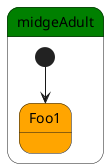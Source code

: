 {
  "sha1": "c0nhmspp9sa79ok1x6t1ovo8xpk04qu",
  "insertion": {
    "when": "2024-06-01T09:03:00.723Z",
    "user": "plantuml@gmail.com"
  }
}
@startuml
 skinparam stateBackgroundColor<<Acacia>> green
  skinparam stateBackgroundColor<<Midge>> red
  skinparam stateBackgroundColor<<Weavil>> orange


  state "midgeAdult" as ma <<Midge>> #green {
  	state Foo1 <<Weavil>>
    [*] --> Foo1
  } 
@enduml

